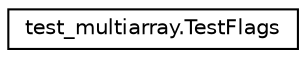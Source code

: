digraph "Graphical Class Hierarchy"
{
 // LATEX_PDF_SIZE
  edge [fontname="Helvetica",fontsize="10",labelfontname="Helvetica",labelfontsize="10"];
  node [fontname="Helvetica",fontsize="10",shape=record];
  rankdir="LR";
  Node0 [label="test_multiarray.TestFlags",height=0.2,width=0.4,color="black", fillcolor="white", style="filled",URL="$classtest__multiarray_1_1TestFlags.html",tooltip=" "];
}
